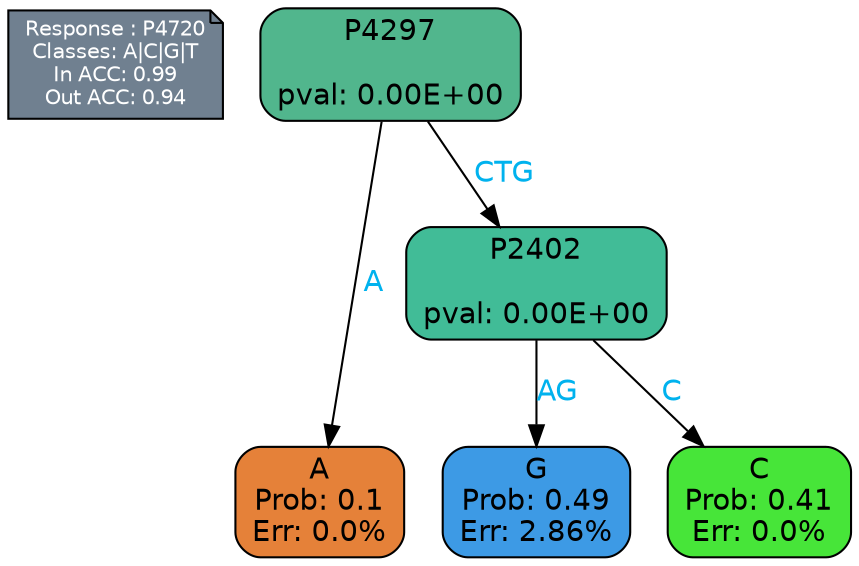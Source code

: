 digraph Tree {
node [shape=box, style="filled, rounded", color="black", fontname=helvetica] ;
graph [ranksep=equally, splines=polylines, bgcolor=transparent, dpi=600] ;
edge [fontname=helvetica] ;
LEGEND [label="Response : P4720
Classes: A|C|G|T
In ACC: 0.99
Out ACC: 0.94
",shape=note,align=left,style=filled,fillcolor="slategray",fontcolor="white",fontsize=10];1 [label="P4297

pval: 0.00E+00", fillcolor="#51b68d"] ;
2 [label="A
Prob: 0.1
Err: 0.0%", fillcolor="#e58139"] ;
3 [label="P2402

pval: 0.00E+00", fillcolor="#41bc97"] ;
4 [label="G
Prob: 0.49
Err: 2.86%", fillcolor="#3d9ae5"] ;
5 [label="C
Prob: 0.41
Err: 0.0%", fillcolor="#47e539"] ;
1 -> 2 [label="A",fontcolor=deepskyblue2] ;
1 -> 3 [label="CTG",fontcolor=deepskyblue2] ;
3 -> 4 [label="AG",fontcolor=deepskyblue2] ;
3 -> 5 [label="C",fontcolor=deepskyblue2] ;
{rank = same; 2;4;5;}{rank = same; LEGEND;1;}}